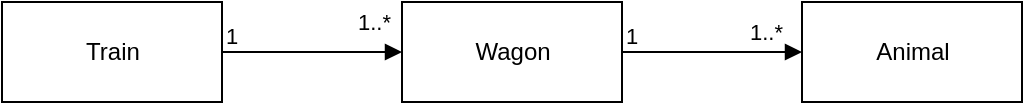<mxfile version="20.6.2" type="device"><diagram id="QZzyw4umSuArwfWZLaGd" name="Pagina-1"><mxGraphModel dx="1024" dy="604" grid="1" gridSize="10" guides="1" tooltips="1" connect="1" arrows="1" fold="1" page="1" pageScale="1" pageWidth="1169" pageHeight="827" math="0" shadow="0"><root><mxCell id="0"/><mxCell id="1" parent="0"/><mxCell id="2x2QEvxTAF4ejJ4ptT1v-1" value="Train" style="html=1;" parent="1" vertex="1"><mxGeometry x="120" y="120" width="110" height="50" as="geometry"/></mxCell><mxCell id="2x2QEvxTAF4ejJ4ptT1v-3" value="Wagon" style="html=1;" parent="1" vertex="1"><mxGeometry x="320" y="120" width="110" height="50" as="geometry"/></mxCell><mxCell id="2x2QEvxTAF4ejJ4ptT1v-4" value="Animal" style="html=1;" parent="1" vertex="1"><mxGeometry x="520" y="120" width="110" height="50" as="geometry"/></mxCell><mxCell id="2x2QEvxTAF4ejJ4ptT1v-6" value="" style="endArrow=block;endFill=1;html=1;edgeStyle=orthogonalEdgeStyle;align=left;verticalAlign=top;rounded=0;exitX=1;exitY=0.5;exitDx=0;exitDy=0;entryX=0;entryY=0.5;entryDx=0;entryDy=0;" parent="1" source="2x2QEvxTAF4ejJ4ptT1v-1" target="2x2QEvxTAF4ejJ4ptT1v-3" edge="1"><mxGeometry x="-1" relative="1" as="geometry"><mxPoint x="220" y="250" as="sourcePoint"/><mxPoint x="380" y="250" as="targetPoint"/></mxGeometry></mxCell><mxCell id="2x2QEvxTAF4ejJ4ptT1v-7" value="1" style="edgeLabel;resizable=0;html=1;align=left;verticalAlign=bottom;" parent="2x2QEvxTAF4ejJ4ptT1v-6" connectable="0" vertex="1"><mxGeometry x="-1" relative="1" as="geometry"/></mxCell><mxCell id="2x2QEvxTAF4ejJ4ptT1v-8" value="" style="endArrow=block;endFill=1;html=1;edgeStyle=orthogonalEdgeStyle;align=left;verticalAlign=top;rounded=0;exitX=1;exitY=0.5;exitDx=0;exitDy=0;entryX=0;entryY=0.5;entryDx=0;entryDy=0;" parent="1" source="2x2QEvxTAF4ejJ4ptT1v-3" target="2x2QEvxTAF4ejJ4ptT1v-4" edge="1"><mxGeometry x="-1" relative="1" as="geometry"><mxPoint x="240" y="155" as="sourcePoint"/><mxPoint x="330" y="155" as="targetPoint"/></mxGeometry></mxCell><mxCell id="2x2QEvxTAF4ejJ4ptT1v-9" value="1" style="edgeLabel;resizable=0;html=1;align=left;verticalAlign=bottom;" parent="2x2QEvxTAF4ejJ4ptT1v-8" connectable="0" vertex="1"><mxGeometry x="-1" relative="1" as="geometry"/></mxCell><mxCell id="2x2QEvxTAF4ejJ4ptT1v-10" value="1..*" style="edgeLabel;resizable=0;html=1;align=left;verticalAlign=bottom;" parent="1" connectable="0" vertex="1"><mxGeometry x="440" y="155" as="geometry"><mxPoint x="52" y="-12" as="offset"/></mxGeometry></mxCell><mxCell id="2x2QEvxTAF4ejJ4ptT1v-12" value="1..*" style="edgeLabel;resizable=0;html=1;align=left;verticalAlign=bottom;" parent="1" connectable="0" vertex="1"><mxGeometry x="240" y="155" as="geometry"><mxPoint x="56" y="-17" as="offset"/></mxGeometry></mxCell></root></mxGraphModel></diagram></mxfile>